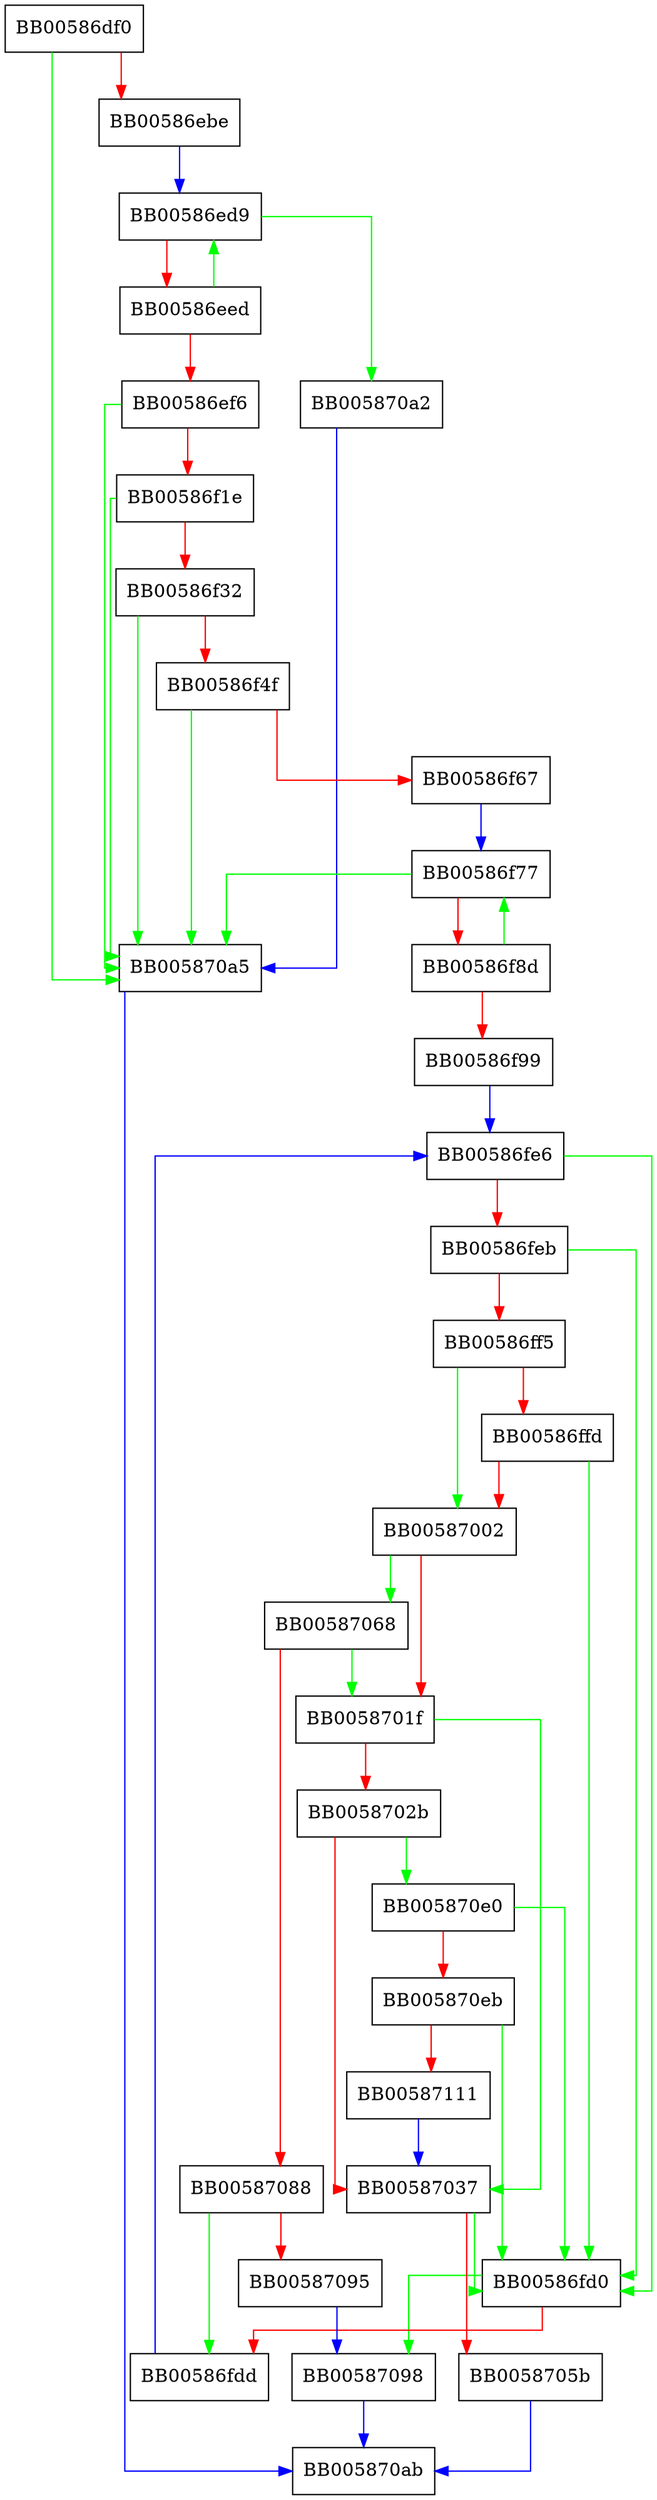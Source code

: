 digraph ossl_ec_curve_nid_from_params {
  node [shape="box"];
  graph [splines=ortho];
  BB00586df0 -> BB005870a5 [color="green"];
  BB00586df0 -> BB00586ebe [color="red"];
  BB00586ebe -> BB00586ed9 [color="blue"];
  BB00586ed9 -> BB005870a2 [color="green"];
  BB00586ed9 -> BB00586eed [color="red"];
  BB00586eed -> BB00586ed9 [color="green"];
  BB00586eed -> BB00586ef6 [color="red"];
  BB00586ef6 -> BB005870a5 [color="green"];
  BB00586ef6 -> BB00586f1e [color="red"];
  BB00586f1e -> BB005870a5 [color="green"];
  BB00586f1e -> BB00586f32 [color="red"];
  BB00586f32 -> BB005870a5 [color="green"];
  BB00586f32 -> BB00586f4f [color="red"];
  BB00586f4f -> BB005870a5 [color="green"];
  BB00586f4f -> BB00586f67 [color="red"];
  BB00586f67 -> BB00586f77 [color="blue"];
  BB00586f77 -> BB005870a5 [color="green"];
  BB00586f77 -> BB00586f8d [color="red"];
  BB00586f8d -> BB00586f77 [color="green"];
  BB00586f8d -> BB00586f99 [color="red"];
  BB00586f99 -> BB00586fe6 [color="blue"];
  BB00586fd0 -> BB00587098 [color="green"];
  BB00586fd0 -> BB00586fdd [color="red"];
  BB00586fdd -> BB00586fe6 [color="blue"];
  BB00586fe6 -> BB00586fd0 [color="green"];
  BB00586fe6 -> BB00586feb [color="red"];
  BB00586feb -> BB00586fd0 [color="green"];
  BB00586feb -> BB00586ff5 [color="red"];
  BB00586ff5 -> BB00587002 [color="green"];
  BB00586ff5 -> BB00586ffd [color="red"];
  BB00586ffd -> BB00586fd0 [color="green"];
  BB00586ffd -> BB00587002 [color="red"];
  BB00587002 -> BB00587068 [color="green"];
  BB00587002 -> BB0058701f [color="red"];
  BB0058701f -> BB00587037 [color="green"];
  BB0058701f -> BB0058702b [color="red"];
  BB0058702b -> BB005870e0 [color="green"];
  BB0058702b -> BB00587037 [color="red"];
  BB00587037 -> BB00586fd0 [color="green"];
  BB00587037 -> BB0058705b [color="red"];
  BB0058705b -> BB005870ab [color="blue"];
  BB00587068 -> BB0058701f [color="green"];
  BB00587068 -> BB00587088 [color="red"];
  BB00587088 -> BB00586fdd [color="green"];
  BB00587088 -> BB00587095 [color="red"];
  BB00587095 -> BB00587098 [color="blue"];
  BB00587098 -> BB005870ab [color="blue"];
  BB005870a2 -> BB005870a5 [color="blue"];
  BB005870a5 -> BB005870ab [color="blue"];
  BB005870e0 -> BB00586fd0 [color="green"];
  BB005870e0 -> BB005870eb [color="red"];
  BB005870eb -> BB00586fd0 [color="green"];
  BB005870eb -> BB00587111 [color="red"];
  BB00587111 -> BB00587037 [color="blue"];
}